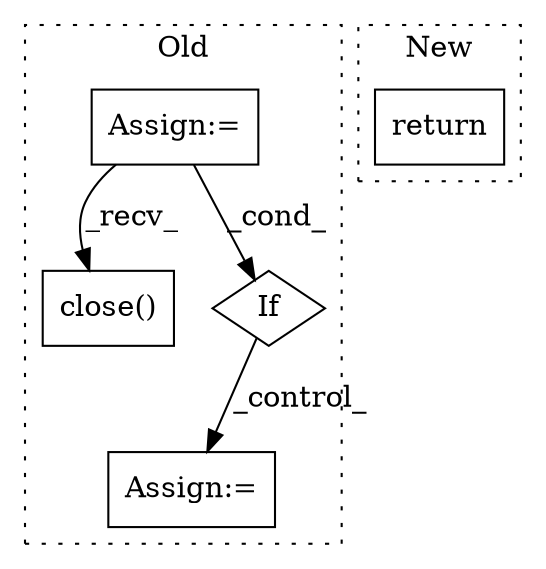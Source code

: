 digraph G {
subgraph cluster0 {
1 [label="close()" a="75" s="17917" l="10" shape="box"];
3 [label="Assign:=" a="68" s="17423" l="3" shape="box"];
4 [label="If" a="96" s="17594" l="3" shape="diamond"];
5 [label="Assign:=" a="68" s="17697" l="3" shape="box"];
label = "Old";
style="dotted";
}
subgraph cluster1 {
2 [label="return" a="93" s="25064" l="7" shape="box"];
label = "New";
style="dotted";
}
3 -> 4 [label="_cond_"];
3 -> 1 [label="_recv_"];
4 -> 5 [label="_control_"];
}
